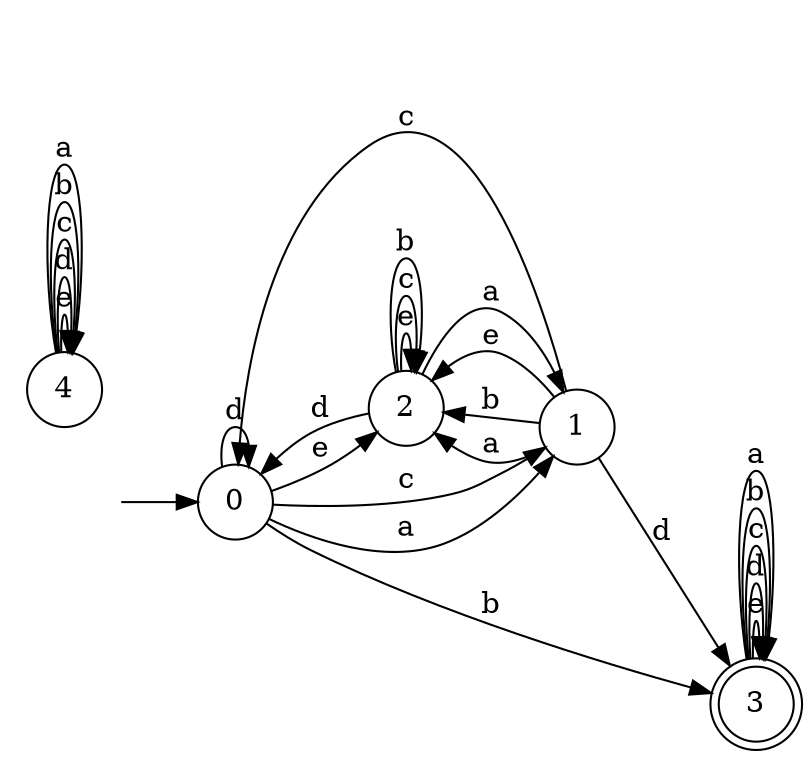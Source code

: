 digraph {
  rankdir=LR;
  0 [label="0", shape = circle];
  0 -> 2 [label="e"];
  0 -> 0 [label="d"];
  0 -> 1 [label="c"];
  0 -> 3 [label="b"];
  0 -> 1 [label="a"];
  1 [label="1", shape = circle];
  1 -> 2 [label="e"];
  1 -> 3 [label="d"];
  1 -> 0 [label="c"];
  1 -> 2 [label="b"];
  1 -> 2 [label="a"];
  2 [label="2", shape = circle];
  2 -> 2 [label="e"];
  2 -> 0 [label="d"];
  2 -> 2 [label="c"];
  2 -> 2 [label="b"];
  2 -> 1 [label="a"];
  3 [label="3", shape = doublecircle];
  3 -> 3 [label="e"];
  3 -> 3 [label="d"];
  3 -> 3 [label="c"];
  3 -> 3 [label="b"];
  3 -> 3 [label="a"];
  4 [label="4", shape = circle];
  4 -> 4 [label="e"];
  4 -> 4 [label="d"];
  4 -> 4 [label="c"];
  4 -> 4 [label="b"];
  4 -> 4 [label="a"];
  5 [label="", shape = plaintext];
  5 -> 0 [label=""];
}
